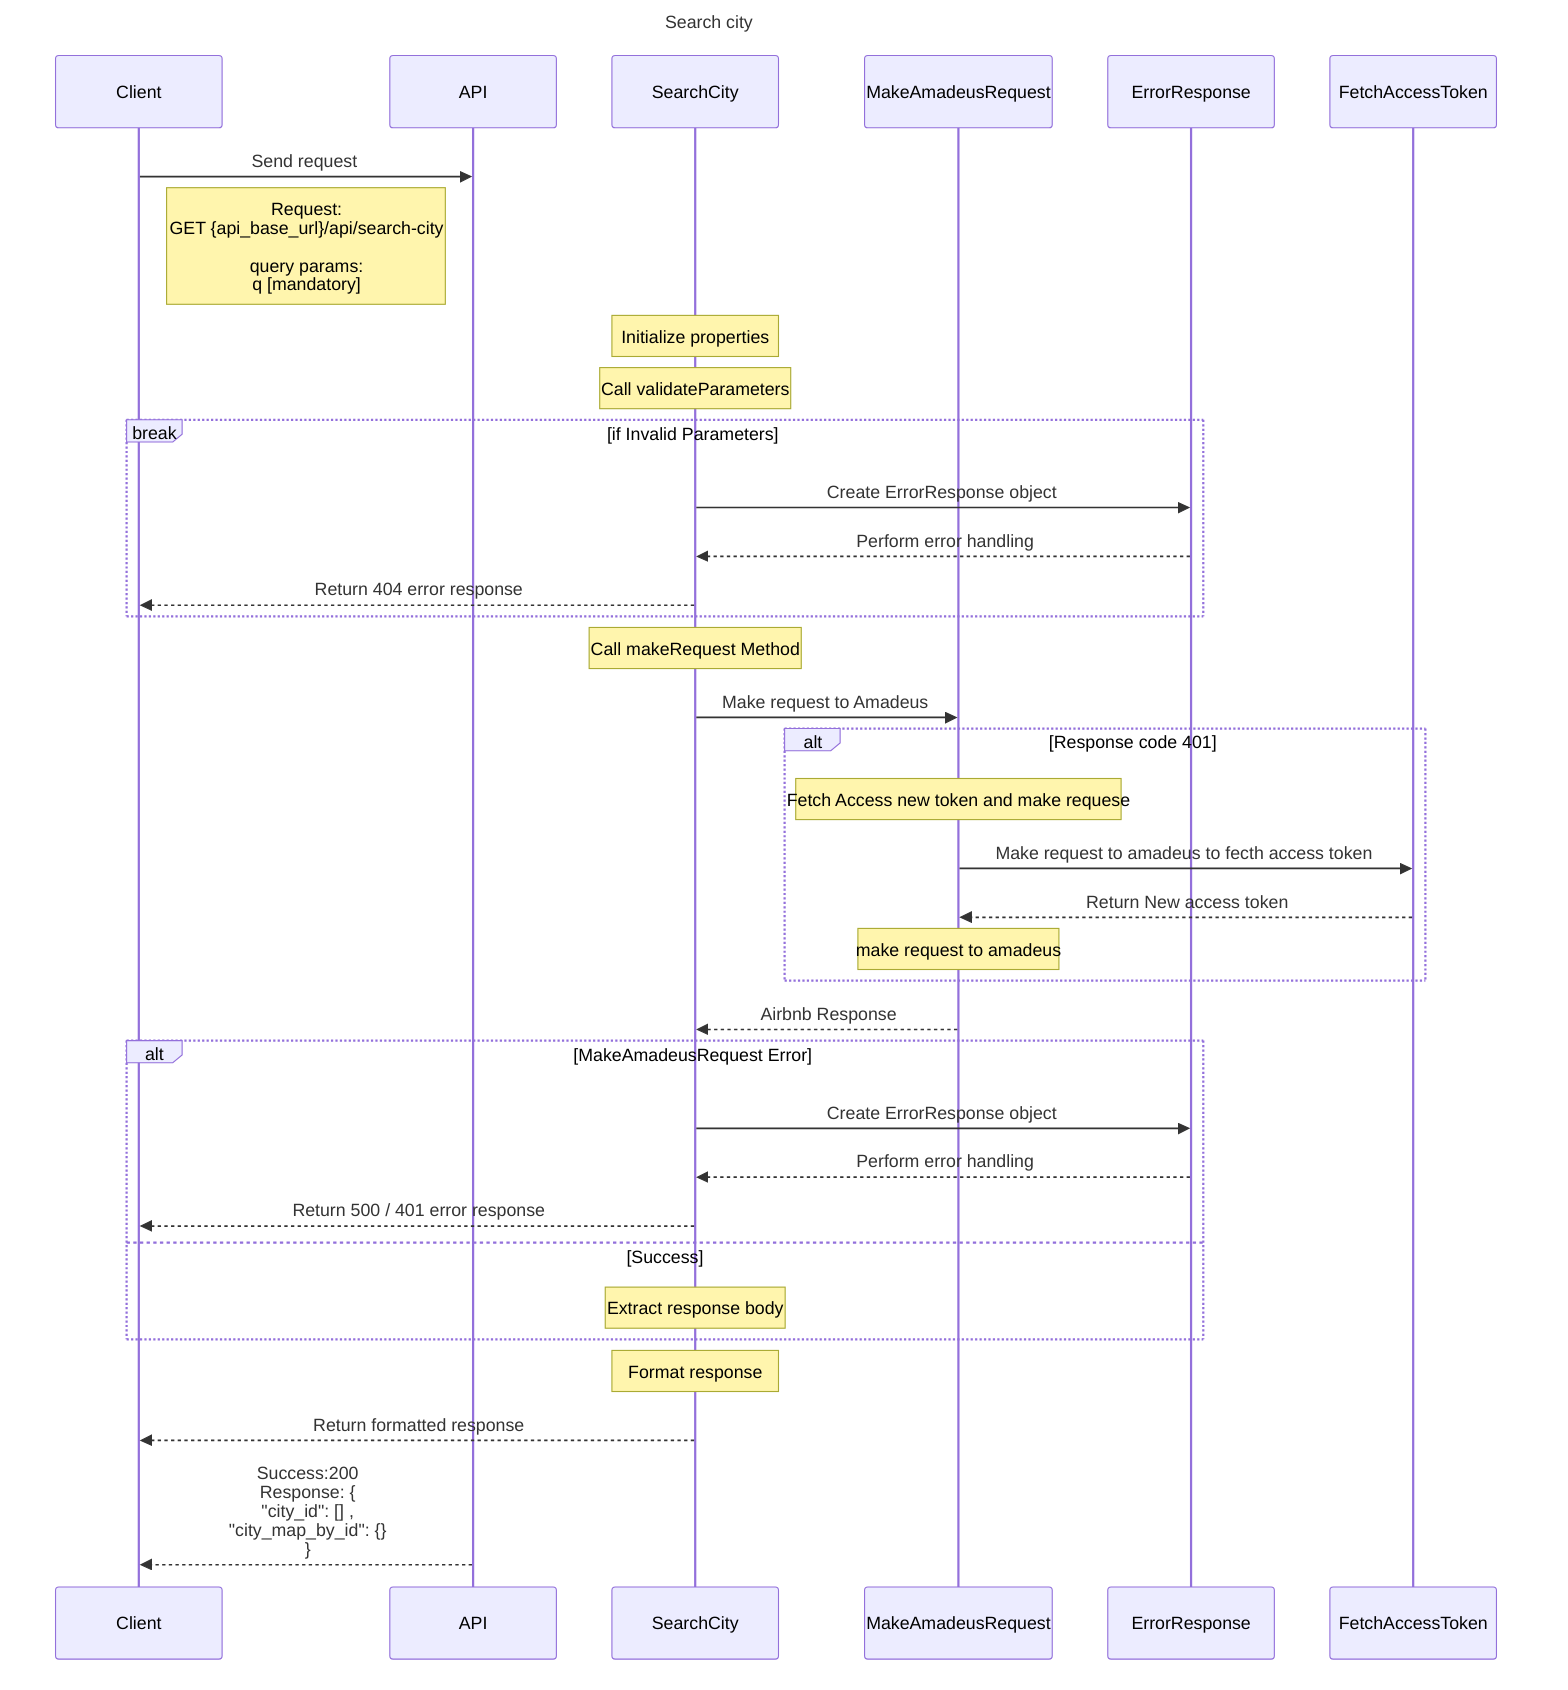 sequenceDiagram
    title Search city
    participant Client
    participant API
    participant SearchCity
    participant MakeAmadeusRequest
    participant ErrorResponse
    participant FetchAccessToken

    Client->>API: Send request 
    note right of Client:  Request: <br>GET {api_base_url}/api/search-city<br><br>query params:  <br>q [mandatory]
    note over SearchCity: Initialize properties
    note over SearchCity: Call validateParameters 
    
    break if Invalid Parameters
        SearchCity ->> ErrorResponse: Create ErrorResponse object
        ErrorResponse -->> SearchCity: Perform error handling
        SearchCity -->> Client: Return 404 error response
    end

    note over SearchCity: Call makeRequest Method

    SearchCity ->> MakeAmadeusRequest: Make request to Amadeus
    alt Response code 401
        note over MakeAmadeusRequest: Fetch Access new token and make requese
        MakeAmadeusRequest ->> FetchAccessToken: Make request to amadeus to fecth access token
        FetchAccessToken-->>MakeAmadeusRequest: Return New access token
        note over MakeAmadeusRequest: make request to amadeus
    end
    MakeAmadeusRequest-->> SearchCity: Airbnb Response


    alt MakeAmadeusRequest Error
        SearchCity ->> ErrorResponse: Create ErrorResponse object
        ErrorResponse -->> SearchCity: Perform error handling
        SearchCity -->> Client: Return 500 / 401 error response
    else Success
        note over SearchCity: Extract response body
    end

    note over SearchCity: Format response
    SearchCity -->> Client: Return formatted response

    API -->> Client: Success:200<br>Response: {<br>  "city_id": [] ,<br>  "city_map_by_id": {}<br>}